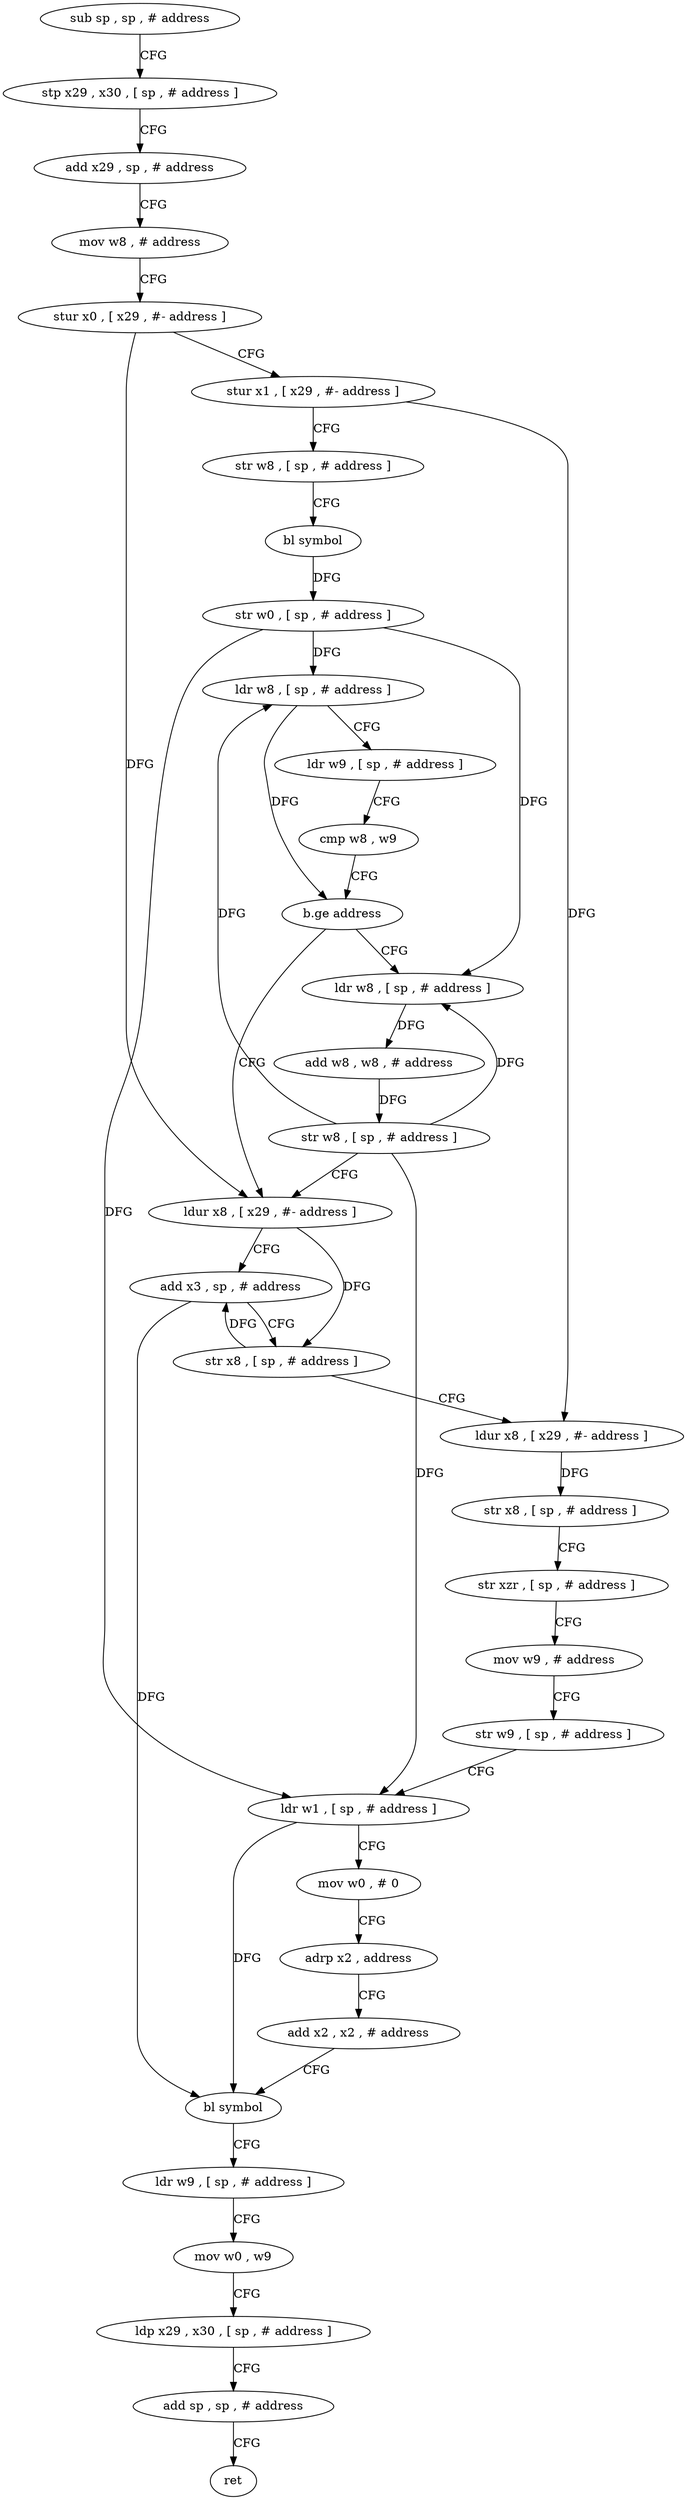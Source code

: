 digraph "func" {
"4299856" [label = "sub sp , sp , # address" ]
"4299860" [label = "stp x29 , x30 , [ sp , # address ]" ]
"4299864" [label = "add x29 , sp , # address" ]
"4299868" [label = "mov w8 , # address" ]
"4299872" [label = "stur x0 , [ x29 , #- address ]" ]
"4299876" [label = "stur x1 , [ x29 , #- address ]" ]
"4299880" [label = "str w8 , [ sp , # address ]" ]
"4299884" [label = "bl symbol" ]
"4299888" [label = "str w0 , [ sp , # address ]" ]
"4299892" [label = "ldr w8 , [ sp , # address ]" ]
"4299896" [label = "ldr w9 , [ sp , # address ]" ]
"4299900" [label = "cmp w8 , w9" ]
"4299904" [label = "b.ge address" ]
"4299920" [label = "ldur x8 , [ x29 , #- address ]" ]
"4299908" [label = "ldr w8 , [ sp , # address ]" ]
"4299924" [label = "add x3 , sp , # address" ]
"4299928" [label = "str x8 , [ sp , # address ]" ]
"4299932" [label = "ldur x8 , [ x29 , #- address ]" ]
"4299936" [label = "str x8 , [ sp , # address ]" ]
"4299940" [label = "str xzr , [ sp , # address ]" ]
"4299944" [label = "mov w9 , # address" ]
"4299948" [label = "str w9 , [ sp , # address ]" ]
"4299952" [label = "ldr w1 , [ sp , # address ]" ]
"4299956" [label = "mov w0 , # 0" ]
"4299960" [label = "adrp x2 , address" ]
"4299964" [label = "add x2 , x2 , # address" ]
"4299968" [label = "bl symbol" ]
"4299972" [label = "ldr w9 , [ sp , # address ]" ]
"4299976" [label = "mov w0 , w9" ]
"4299980" [label = "ldp x29 , x30 , [ sp , # address ]" ]
"4299984" [label = "add sp , sp , # address" ]
"4299988" [label = "ret" ]
"4299912" [label = "add w8 , w8 , # address" ]
"4299916" [label = "str w8 , [ sp , # address ]" ]
"4299856" -> "4299860" [ label = "CFG" ]
"4299860" -> "4299864" [ label = "CFG" ]
"4299864" -> "4299868" [ label = "CFG" ]
"4299868" -> "4299872" [ label = "CFG" ]
"4299872" -> "4299876" [ label = "CFG" ]
"4299872" -> "4299920" [ label = "DFG" ]
"4299876" -> "4299880" [ label = "CFG" ]
"4299876" -> "4299932" [ label = "DFG" ]
"4299880" -> "4299884" [ label = "CFG" ]
"4299884" -> "4299888" [ label = "DFG" ]
"4299888" -> "4299892" [ label = "DFG" ]
"4299888" -> "4299952" [ label = "DFG" ]
"4299888" -> "4299908" [ label = "DFG" ]
"4299892" -> "4299896" [ label = "CFG" ]
"4299892" -> "4299904" [ label = "DFG" ]
"4299896" -> "4299900" [ label = "CFG" ]
"4299900" -> "4299904" [ label = "CFG" ]
"4299904" -> "4299920" [ label = "CFG" ]
"4299904" -> "4299908" [ label = "CFG" ]
"4299920" -> "4299924" [ label = "CFG" ]
"4299920" -> "4299928" [ label = "DFG" ]
"4299908" -> "4299912" [ label = "DFG" ]
"4299924" -> "4299928" [ label = "CFG" ]
"4299924" -> "4299968" [ label = "DFG" ]
"4299928" -> "4299932" [ label = "CFG" ]
"4299928" -> "4299924" [ label = "DFG" ]
"4299932" -> "4299936" [ label = "DFG" ]
"4299936" -> "4299940" [ label = "CFG" ]
"4299940" -> "4299944" [ label = "CFG" ]
"4299944" -> "4299948" [ label = "CFG" ]
"4299948" -> "4299952" [ label = "CFG" ]
"4299952" -> "4299956" [ label = "CFG" ]
"4299952" -> "4299968" [ label = "DFG" ]
"4299956" -> "4299960" [ label = "CFG" ]
"4299960" -> "4299964" [ label = "CFG" ]
"4299964" -> "4299968" [ label = "CFG" ]
"4299968" -> "4299972" [ label = "CFG" ]
"4299972" -> "4299976" [ label = "CFG" ]
"4299976" -> "4299980" [ label = "CFG" ]
"4299980" -> "4299984" [ label = "CFG" ]
"4299984" -> "4299988" [ label = "CFG" ]
"4299912" -> "4299916" [ label = "DFG" ]
"4299916" -> "4299920" [ label = "CFG" ]
"4299916" -> "4299892" [ label = "DFG" ]
"4299916" -> "4299952" [ label = "DFG" ]
"4299916" -> "4299908" [ label = "DFG" ]
}

